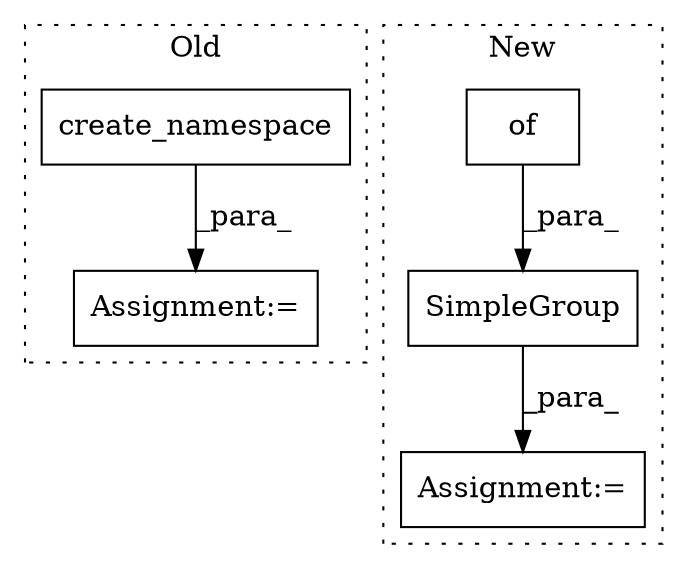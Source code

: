 digraph G {
subgraph cluster0 {
1 [label="create_namespace" a="32" s="1709" l="18" shape="box"];
4 [label="Assignment:=" a="7" s="1708" l="1" shape="box"];
label = "Old";
style="dotted";
}
subgraph cluster1 {
2 [label="SimpleGroup" a="32" s="1778,1807" l="12,1" shape="box"];
3 [label="of" a="32" s="1794" l="4" shape="box"];
5 [label="Assignment:=" a="7" s="1777" l="1" shape="box"];
label = "New";
style="dotted";
}
1 -> 4 [label="_para_"];
2 -> 5 [label="_para_"];
3 -> 2 [label="_para_"];
}